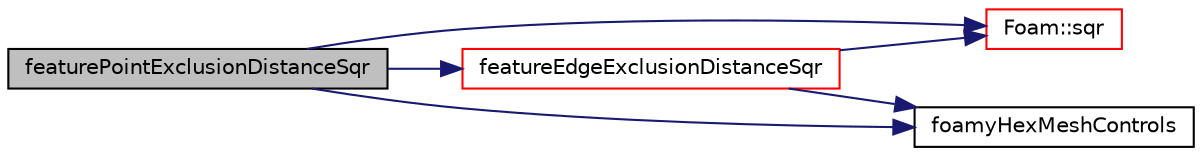 digraph "featurePointExclusionDistanceSqr"
{
  bgcolor="transparent";
  edge [fontname="Helvetica",fontsize="10",labelfontname="Helvetica",labelfontsize="10"];
  node [fontname="Helvetica",fontsize="10",shape=record];
  rankdir="LR";
  Node150 [label="featurePointExclusionDistanceSqr",height=0.2,width=0.4,color="black", fillcolor="grey75", style="filled", fontcolor="black"];
  Node150 -> Node151 [color="midnightblue",fontsize="10",style="solid",fontname="Helvetica"];
  Node151 [label="featureEdgeExclusionDistanceSqr",height=0.2,width=0.4,color="red",URL="$a32537.html#afad4baa7890a87225e3958fa59f75c83",tooltip="Return the square of the local feature edge exclusion distance. "];
  Node151 -> Node152 [color="midnightblue",fontsize="10",style="solid",fontname="Helvetica"];
  Node152 [label="Foam::sqr",height=0.2,width=0.4,color="red",URL="$a21851.html#a277dc11c581d53826ab5090b08f3b17b"];
  Node151 -> Node156 [color="midnightblue",fontsize="10",style="solid",fontname="Helvetica"];
  Node156 [label="foamyHexMeshControls",height=0.2,width=0.4,color="black",URL="$a32537.html#a5d5c08c500309b8927c3567396ad4af5",tooltip="Return the foamyHexMeshControls object. "];
  Node150 -> Node156 [color="midnightblue",fontsize="10",style="solid",fontname="Helvetica"];
  Node150 -> Node152 [color="midnightblue",fontsize="10",style="solid",fontname="Helvetica"];
}
